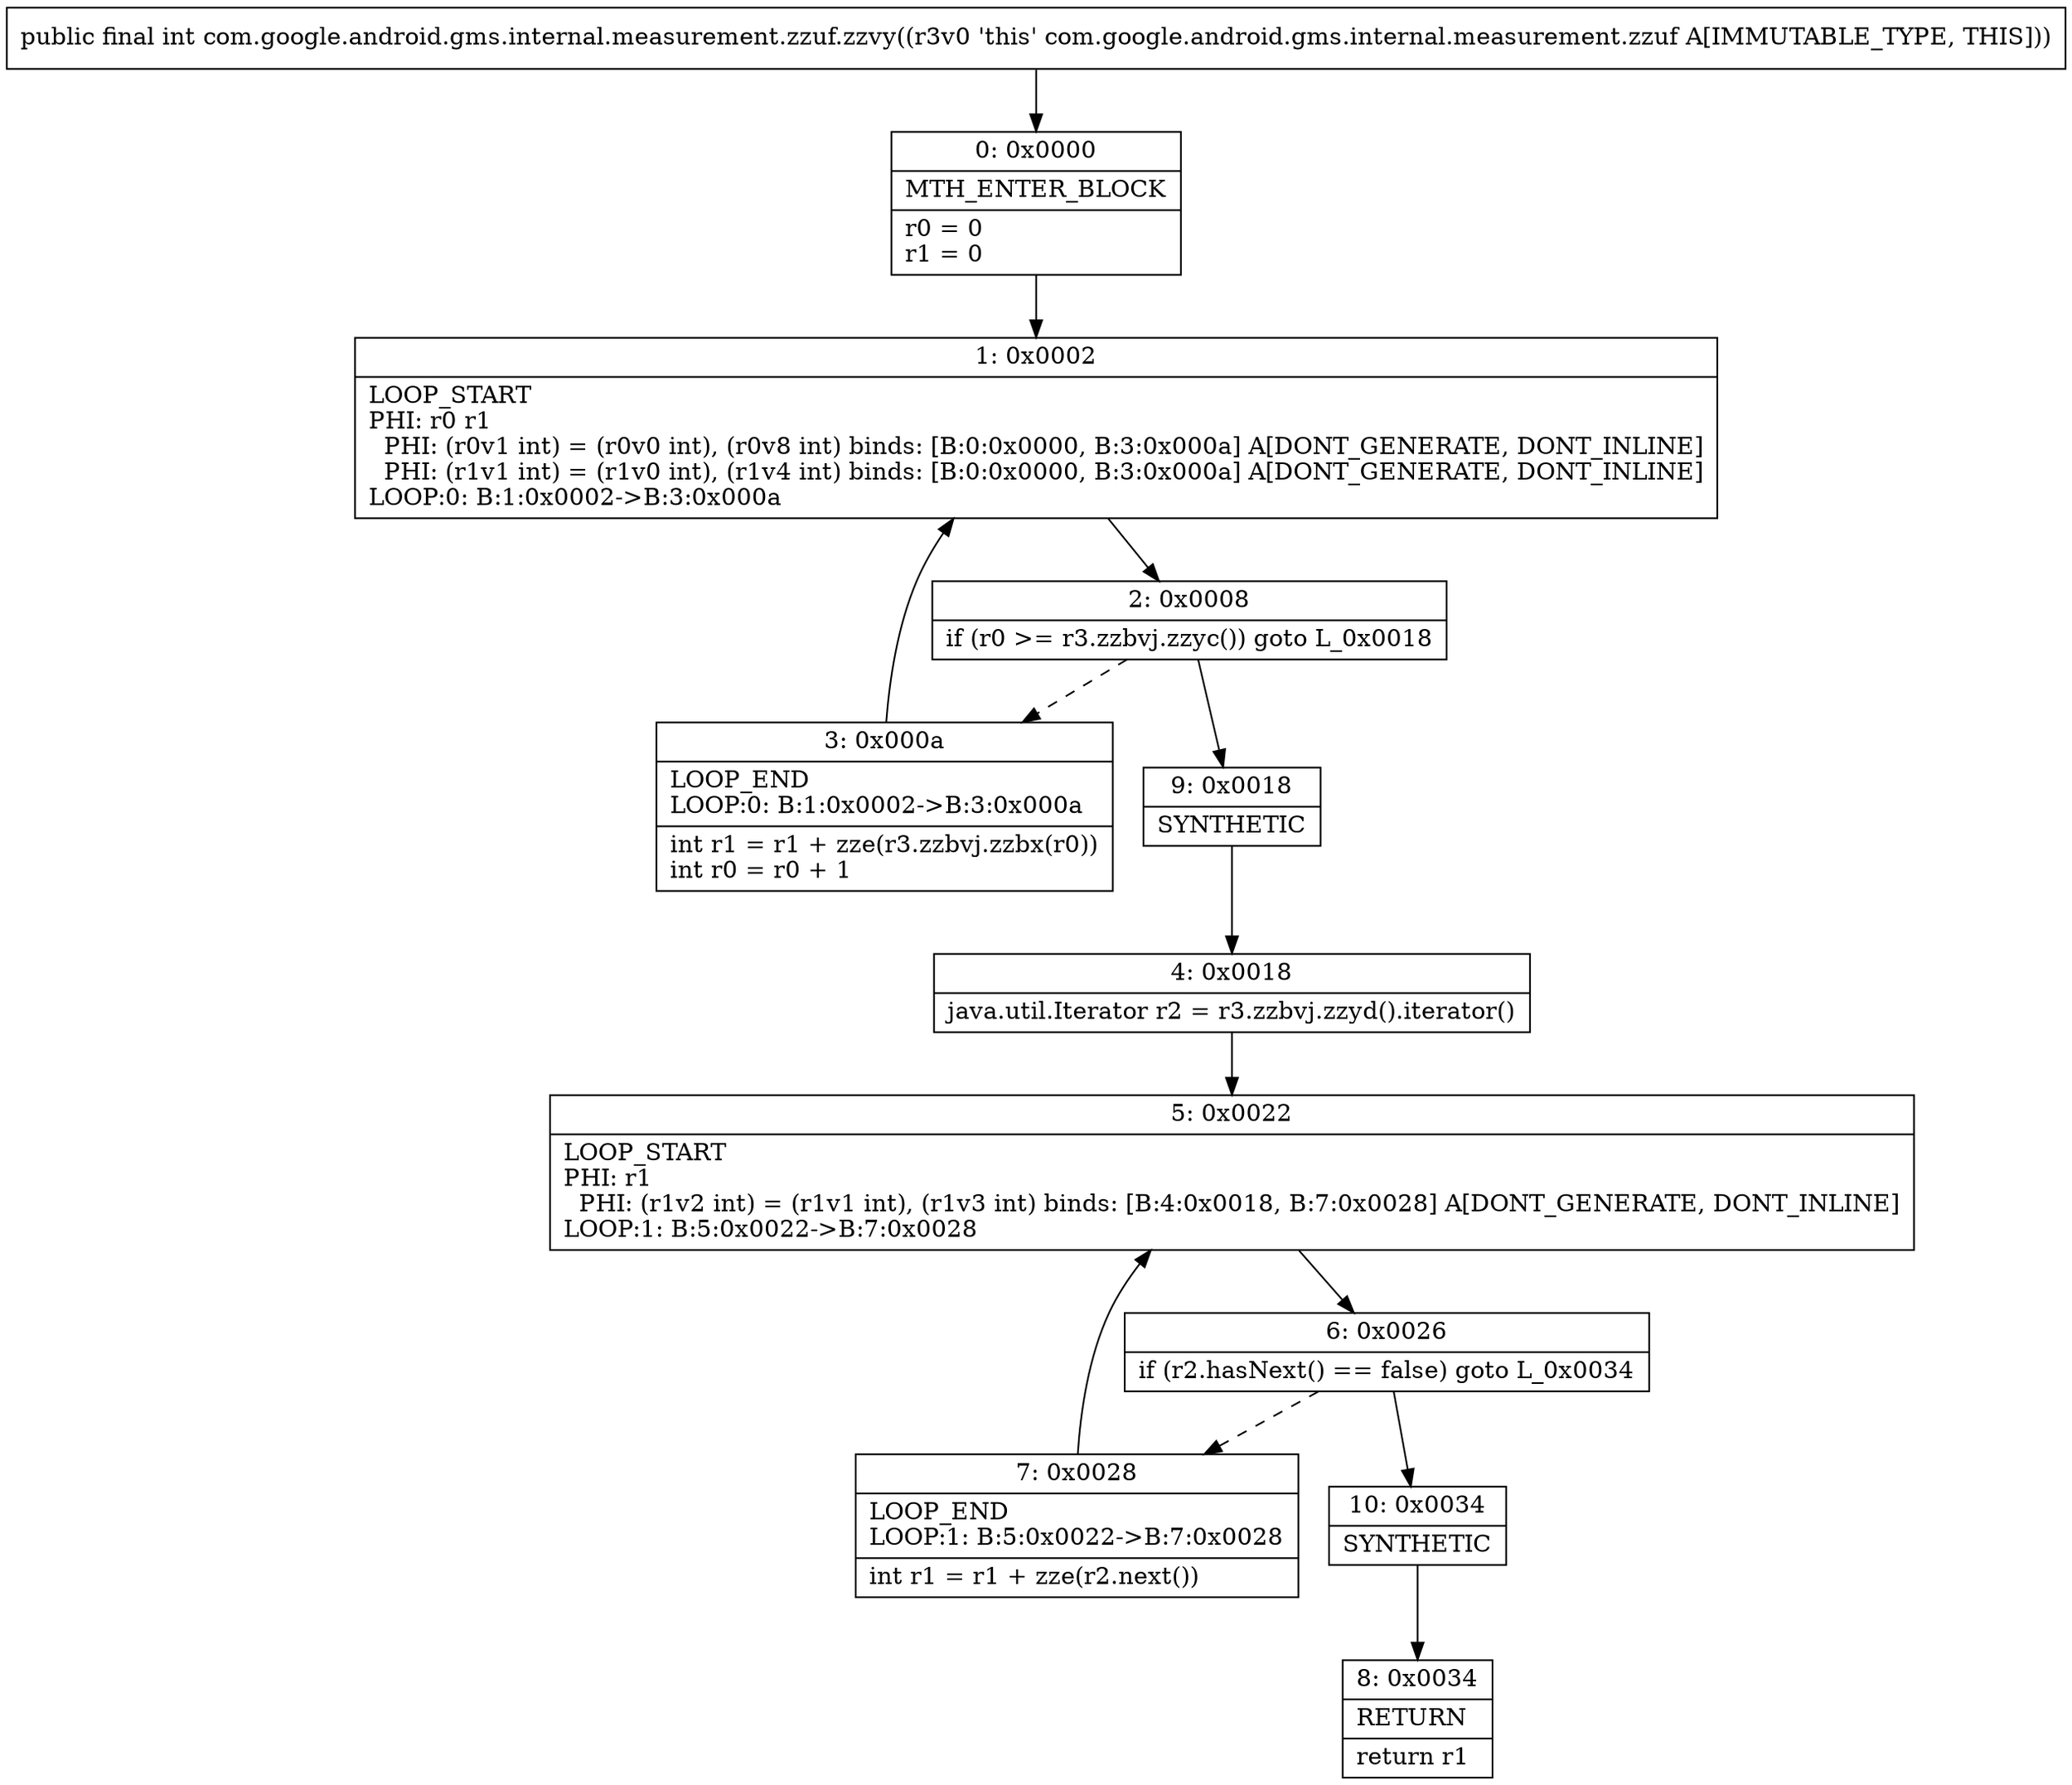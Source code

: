 digraph "CFG forcom.google.android.gms.internal.measurement.zzuf.zzvy()I" {
Node_0 [shape=record,label="{0\:\ 0x0000|MTH_ENTER_BLOCK\l|r0 = 0\lr1 = 0\l}"];
Node_1 [shape=record,label="{1\:\ 0x0002|LOOP_START\lPHI: r0 r1 \l  PHI: (r0v1 int) = (r0v0 int), (r0v8 int) binds: [B:0:0x0000, B:3:0x000a] A[DONT_GENERATE, DONT_INLINE]\l  PHI: (r1v1 int) = (r1v0 int), (r1v4 int) binds: [B:0:0x0000, B:3:0x000a] A[DONT_GENERATE, DONT_INLINE]\lLOOP:0: B:1:0x0002\-\>B:3:0x000a\l}"];
Node_2 [shape=record,label="{2\:\ 0x0008|if (r0 \>= r3.zzbvj.zzyc()) goto L_0x0018\l}"];
Node_3 [shape=record,label="{3\:\ 0x000a|LOOP_END\lLOOP:0: B:1:0x0002\-\>B:3:0x000a\l|int r1 = r1 + zze(r3.zzbvj.zzbx(r0))\lint r0 = r0 + 1\l}"];
Node_4 [shape=record,label="{4\:\ 0x0018|java.util.Iterator r2 = r3.zzbvj.zzyd().iterator()\l}"];
Node_5 [shape=record,label="{5\:\ 0x0022|LOOP_START\lPHI: r1 \l  PHI: (r1v2 int) = (r1v1 int), (r1v3 int) binds: [B:4:0x0018, B:7:0x0028] A[DONT_GENERATE, DONT_INLINE]\lLOOP:1: B:5:0x0022\-\>B:7:0x0028\l}"];
Node_6 [shape=record,label="{6\:\ 0x0026|if (r2.hasNext() == false) goto L_0x0034\l}"];
Node_7 [shape=record,label="{7\:\ 0x0028|LOOP_END\lLOOP:1: B:5:0x0022\-\>B:7:0x0028\l|int r1 = r1 + zze(r2.next())\l}"];
Node_8 [shape=record,label="{8\:\ 0x0034|RETURN\l|return r1\l}"];
Node_9 [shape=record,label="{9\:\ 0x0018|SYNTHETIC\l}"];
Node_10 [shape=record,label="{10\:\ 0x0034|SYNTHETIC\l}"];
MethodNode[shape=record,label="{public final int com.google.android.gms.internal.measurement.zzuf.zzvy((r3v0 'this' com.google.android.gms.internal.measurement.zzuf A[IMMUTABLE_TYPE, THIS])) }"];
MethodNode -> Node_0;
Node_0 -> Node_1;
Node_1 -> Node_2;
Node_2 -> Node_3[style=dashed];
Node_2 -> Node_9;
Node_3 -> Node_1;
Node_4 -> Node_5;
Node_5 -> Node_6;
Node_6 -> Node_7[style=dashed];
Node_6 -> Node_10;
Node_7 -> Node_5;
Node_9 -> Node_4;
Node_10 -> Node_8;
}

